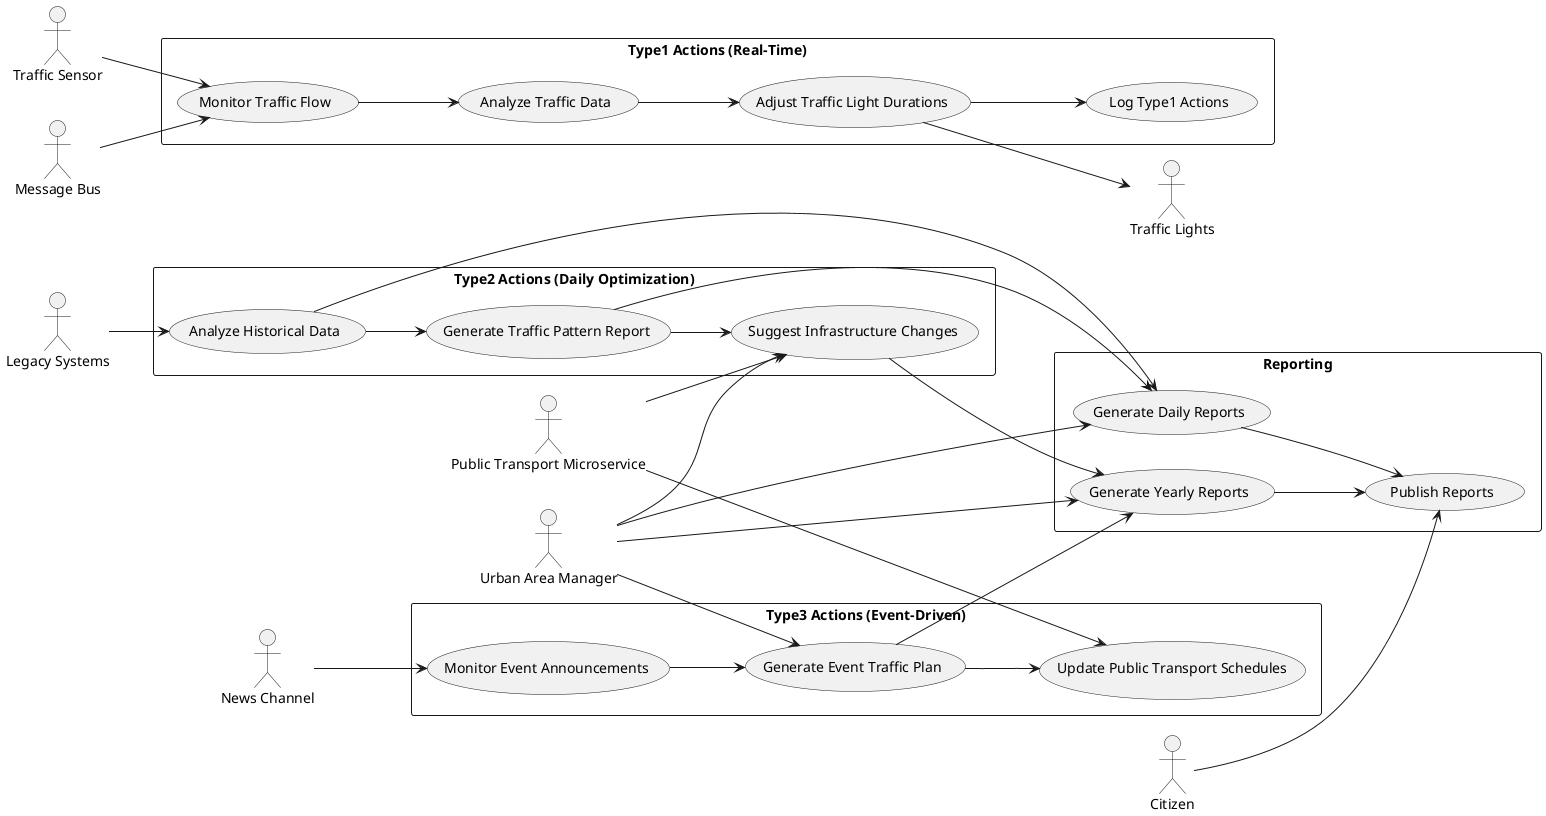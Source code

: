 @startuml
left to right direction

' === Actors ===
actor "Urban Area Manager" as UAM
actor "Citizen" as Citizen
actor "Traffic Sensor" as TS
actor "Message Bus" as MB
actor "Public Transport Microservice" as PTM
actor "News Channel" as NC
actor "Traffic Lights" as TL
actor "Legacy Systems" as LS

' === Use Cases by Action Type ===
rectangle "Type1 Actions (Real-Time)" {
  (Monitor Traffic Flow) as UC1
  (Analyze Traffic Data) as UC2
  (Adjust Traffic Light Durations) as UC3
  (Log Type1 Actions) as UC4
}

rectangle "Type2 Actions (Daily Optimization)" {
  (Generate Traffic Pattern Report) as UC5
  (Analyze Historical Data) as UC6
  (Suggest Infrastructure Changes) as UC7
}

rectangle "Type3 Actions (Event-Driven)" {
  (Monitor Event Announcements) as UC8
  (Generate Event Traffic Plan) as UC9
  (Update Public Transport Schedules) as UC10
}

rectangle "Reporting" {
  (Generate Daily Reports) as UC11
  (Generate Yearly Reports) as UC12
  (Publish Reports) as UC13
}

' === Actor Connections ===
TS --> UC1
MB --> UC1
UC1 --> UC2
UC2 --> UC3
UC3 --> TL
UC3 --> UC4

LS --> UC6
UC6 --> UC5
UC5 --> UC7
PTM --> UC7
UAM --> UC7

NC --> UC8
UC8 --> UC9
UAM --> UC9
UC9 --> UC10
PTM --> UC10

UC5 --> UC11
UC6 --> UC11
UC7 --> UC12
UC9 --> UC12
UC11 --> UC13
UC12 --> UC13
Citizen --> UC13
UAM --> UC11
UAM --> UC12

@enduml